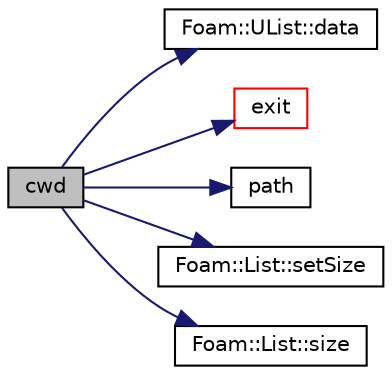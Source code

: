 digraph "cwd"
{
  bgcolor="transparent";
  edge [fontname="Helvetica",fontsize="10",labelfontname="Helvetica",labelfontsize="10"];
  node [fontname="Helvetica",fontsize="10",shape=record];
  rankdir="LR";
  Node109877 [label="cwd",height=0.2,width=0.4,color="black", fillcolor="grey75", style="filled", fontcolor="black"];
  Node109877 -> Node109878 [color="midnightblue",fontsize="10",style="solid",fontname="Helvetica"];
  Node109878 [label="Foam::UList::data",height=0.2,width=0.4,color="black",URL="$a26837.html#adc1e16b293a89a9ccc9541058b5ca560",tooltip="Return a pointer to the first data element,. "];
  Node109877 -> Node109879 [color="midnightblue",fontsize="10",style="solid",fontname="Helvetica"];
  Node109879 [label="exit",height=0.2,width=0.4,color="red",URL="$a21851.html#a06ca7250d8e89caf05243ec094843642"];
  Node109877 -> Node109928 [color="midnightblue",fontsize="10",style="solid",fontname="Helvetica"];
  Node109928 [label="path",height=0.2,width=0.4,color="black",URL="$a19796.html#ad8adfaf80503dc99cbb14bf07bf1eb22"];
  Node109877 -> Node109929 [color="midnightblue",fontsize="10",style="solid",fontname="Helvetica"];
  Node109929 [label="Foam::List::setSize",height=0.2,width=0.4,color="black",URL="$a26833.html#aedb985ffeaf1bdbfeccc2a8730405703",tooltip="Reset size of List. "];
  Node109877 -> Node109930 [color="midnightblue",fontsize="10",style="solid",fontname="Helvetica"];
  Node109930 [label="Foam::List::size",height=0.2,width=0.4,color="black",URL="$a26833.html#a8a5f6fa29bd4b500caf186f60245b384",tooltip="Override size to be inconsistent with allocated storage. "];
}
